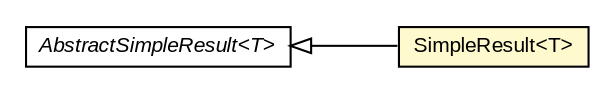 #!/usr/local/bin/dot
#
# Class diagram 
# Generated by UMLGraph version R5_6-24-gf6e263 (http://www.umlgraph.org/)
#

digraph G {
	edge [fontname="arial",fontsize=10,labelfontname="arial",labelfontsize=10];
	node [fontname="arial",fontsize=10,shape=plaintext];
	nodesep=0.25;
	ranksep=0.5;
	rankdir=LR;
	// com.gwtplatform.dispatch.shared.SimpleResult<T>
	c491514 [label=<<table title="com.gwtplatform.dispatch.shared.SimpleResult" border="0" cellborder="1" cellspacing="0" cellpadding="2" port="p" bgcolor="lemonChiffon" href="./SimpleResult.html">
		<tr><td><table border="0" cellspacing="0" cellpadding="1">
<tr><td align="center" balign="center"> SimpleResult&lt;T&gt; </td></tr>
		</table></td></tr>
		</table>>, URL="./SimpleResult.html", fontname="arial", fontcolor="black", fontsize=10.0];
	// com.gwtplatform.dispatch.shared.AbstractSimpleResult<T>
	c491528 [label=<<table title="com.gwtplatform.dispatch.shared.AbstractSimpleResult" border="0" cellborder="1" cellspacing="0" cellpadding="2" port="p" href="./AbstractSimpleResult.html">
		<tr><td><table border="0" cellspacing="0" cellpadding="1">
<tr><td align="center" balign="center"><font face="arial italic"> AbstractSimpleResult&lt;T&gt; </font></td></tr>
		</table></td></tr>
		</table>>, URL="./AbstractSimpleResult.html", fontname="arial", fontcolor="black", fontsize=10.0];
	//com.gwtplatform.dispatch.shared.SimpleResult<T> extends com.gwtplatform.dispatch.shared.AbstractSimpleResult<T>
	c491528:p -> c491514:p [dir=back,arrowtail=empty];
}


